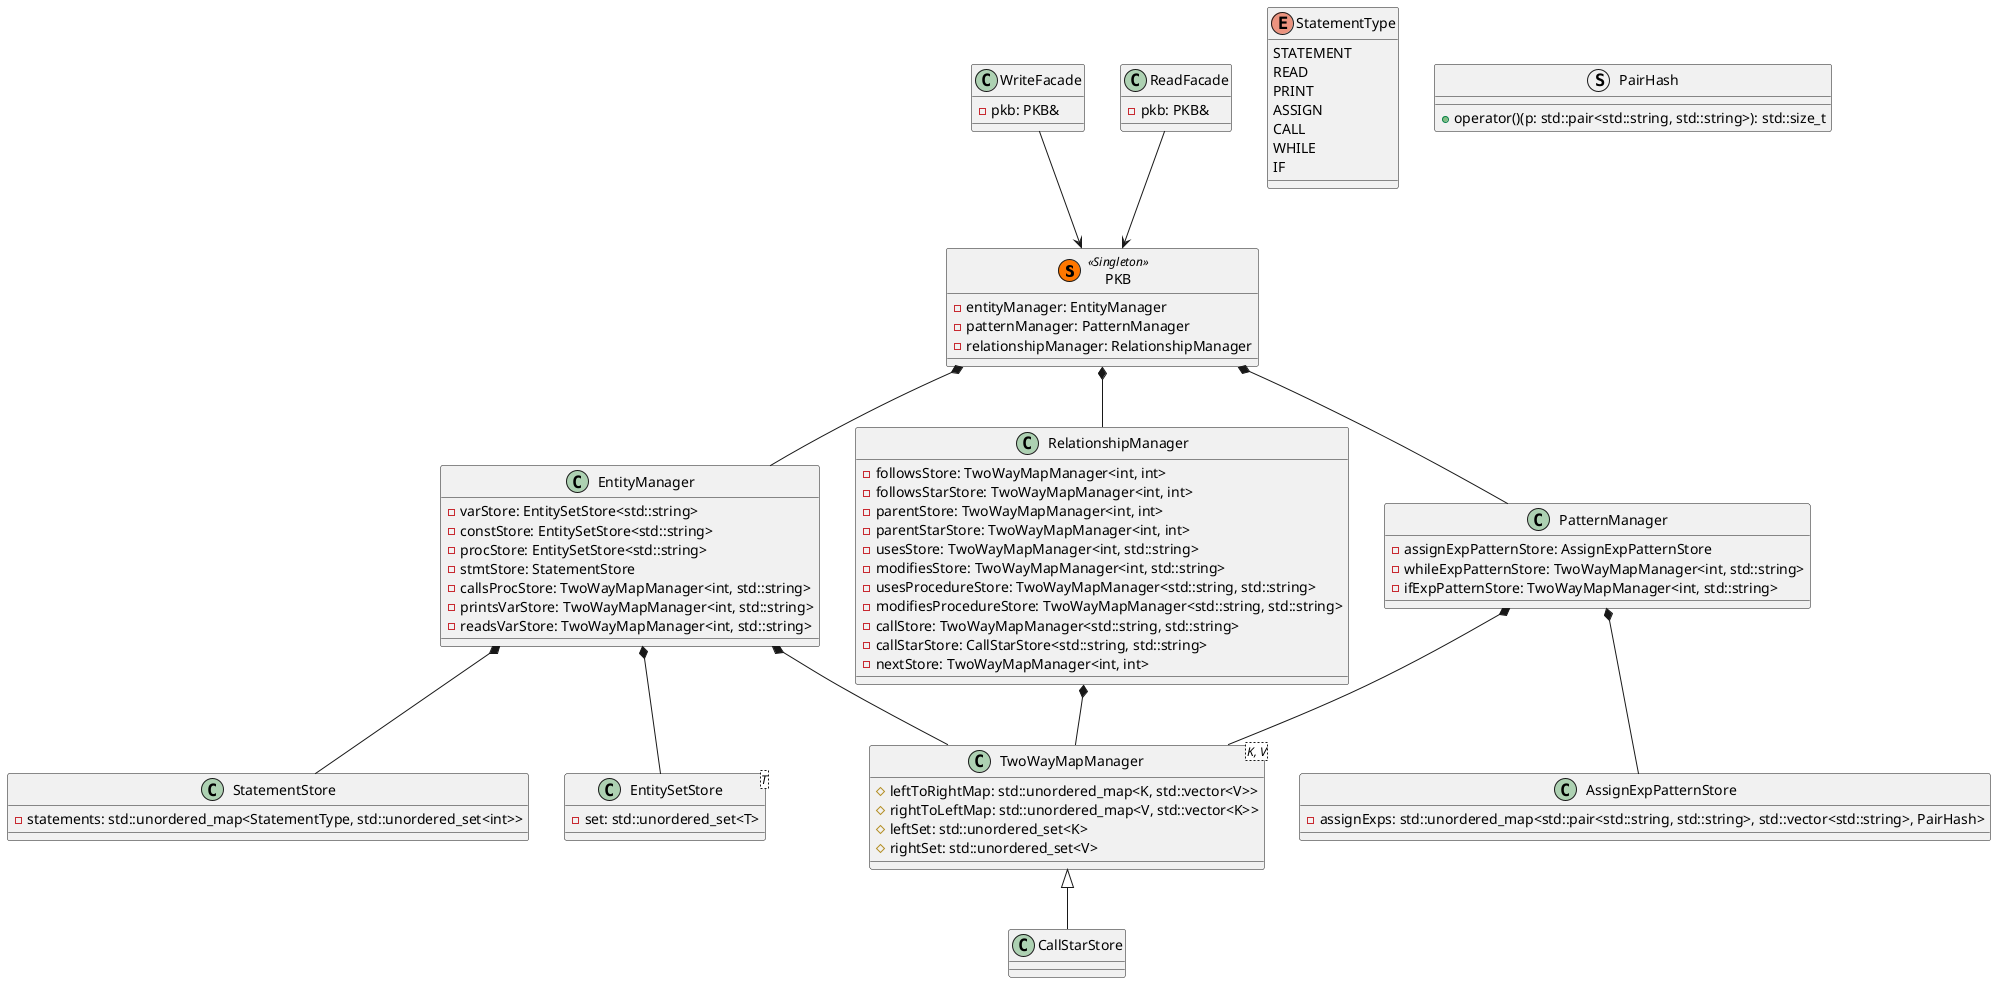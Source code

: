 @startuml
class PKB << (S,#FF7700) Singleton >> {
  - entityManager: EntityManager
  - patternManager: PatternManager
  - relationshipManager: RelationshipManager
}

class WriteFacade {
 - pkb: PKB&
}

class ReadFacade {
 - pkb: PKB&
}

class EntityManager {
 - varStore: EntitySetStore<std::string>
 - constStore: EntitySetStore<std::string>
 - procStore: EntitySetStore<std::string>
 - stmtStore: StatementStore
 - callsProcStore: TwoWayMapManager<int, std::string>
 - printsVarStore: TwoWayMapManager<int, std::string>
 - readsVarStore: TwoWayMapManager<int, std::string>
}

class PatternManager {
 - assignExpPatternStore: AssignExpPatternStore
 - whileExpPatternStore: TwoWayMapManager<int, std::string>
 - ifExpPatternStore: TwoWayMapManager<int, std::string>
}

class RelationshipManager {
  -followsStore: TwoWayMapManager<int, int> 
  -followsStarStore: TwoWayMapManager<int, int> 
  -parentStore: TwoWayMapManager<int, int> 
  -parentStarStore: TwoWayMapManager<int, int> 
  -usesStore: TwoWayMapManager<int, std::string> 
  -modifiesStore: TwoWayMapManager<int, std::string> 
  -usesProcedureStore: TwoWayMapManager<std::string, std::string>
  -modifiesProcedureStore: TwoWayMapManager<std::string, std::string>
  -callStore: TwoWayMapManager<std::string, std::string>
  -callStarStore: CallStarStore<std::string, std::string> 
  -nextStore: TwoWayMapManager<int, int>
}

class TwoWayMapManager<K, V> {
 # leftToRightMap: std::unordered_map<K, std::vector<V>>
 # rightToLeftMap: std::unordered_map<V, std::vector<K>>
 # leftSet: std::unordered_set<K>
 # rightSet: std::unordered_set<V>
}

class CallStarStore extends TwoWayMapManager<K, V> {
 
}

class StatementStore {
 - statements: std::unordered_map<StatementType, std::unordered_set<int>>
}


class AssignExpPatternStore {
 - assignExps: std::unordered_map<std::pair<std::string, std::string>, std::vector<std::string>, PairHash>
}


class EntitySetStore<T> {
 - set: std::unordered_set<T>
}

enum StatementType {
    STATEMENT
    READ
    PRINT
    ASSIGN
    CALL
    WHILE
    IF
}

struct "PairHash" {
  + operator()(p: std::pair<std::string, std::string>): std::size_t
}


WriteFacade --> PKB
ReadFacade --> PKB

PKB *-- RelationshipManager
PKB *-- EntityManager
PKB *-- PatternManager


EntityManager *-- EntitySetStore
EntityManager *-- StatementStore


PatternManager *-- AssignExpPatternStore

EntityManager *-- TwoWayMapManager
RelationshipManager *-- TwoWayMapManager
PatternManager *-- TwoWayMapManager

@enduml